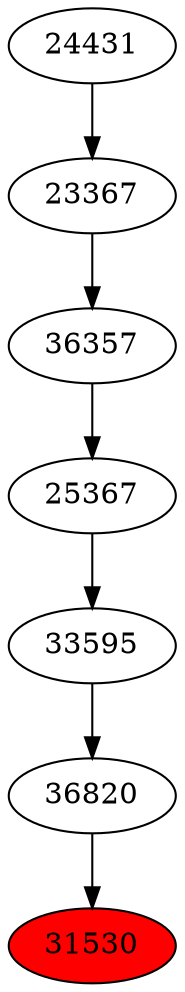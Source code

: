 strict digraph{ 
31530 [label="31530" fillcolor=red style=filled]
36820 -> 31530
36820 [label="36820"]
33595 -> 36820
33595 [label="33595"]
25367 -> 33595
25367 [label="25367"]
36357 -> 25367
36357 [label="36357"]
23367 -> 36357
23367 [label="23367"]
24431 -> 23367
24431 [label="24431"]
}